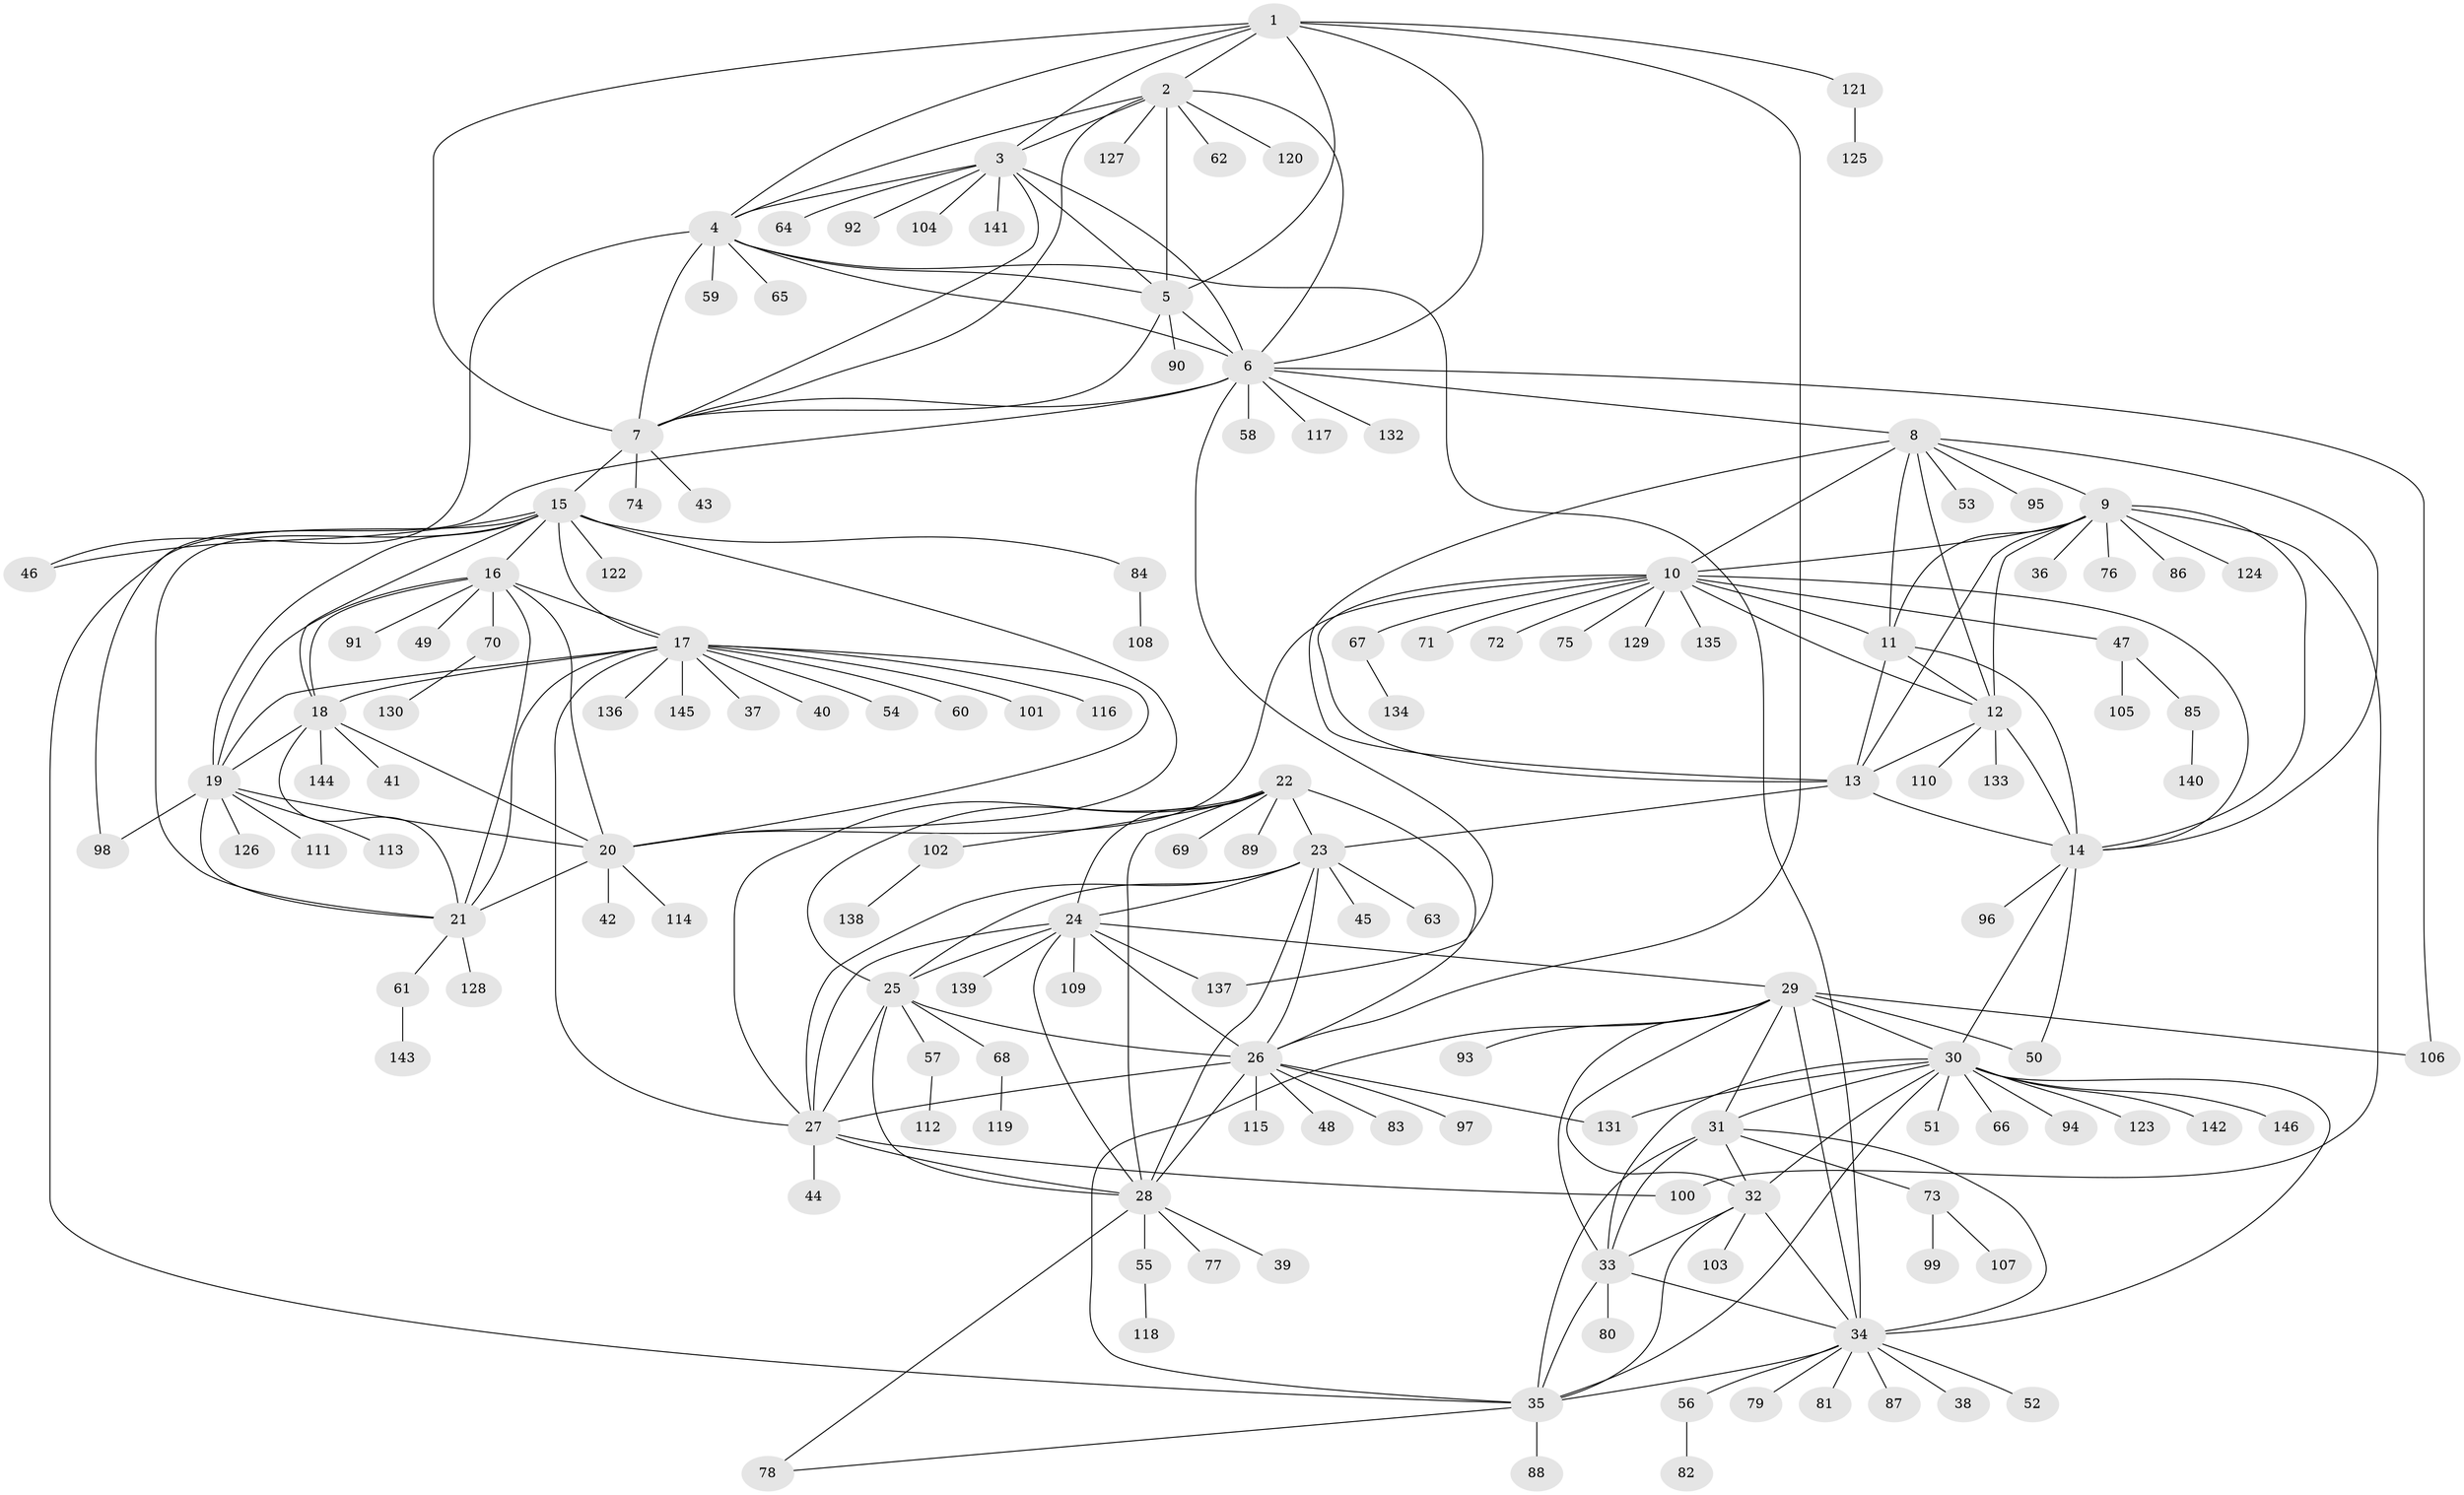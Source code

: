 // coarse degree distribution, {4: 0.034482758620689655, 17: 0.017241379310344827, 9: 0.034482758620689655, 6: 0.017241379310344827, 8: 0.017241379310344827, 5: 0.034482758620689655, 7: 0.017241379310344827, 10: 0.017241379310344827, 12: 0.017241379310344827, 22: 0.017241379310344827, 1: 0.7241379310344828, 2: 0.05172413793103448}
// Generated by graph-tools (version 1.1) at 2025/19/03/04/25 18:19:56]
// undirected, 146 vertices, 234 edges
graph export_dot {
graph [start="1"]
  node [color=gray90,style=filled];
  1;
  2;
  3;
  4;
  5;
  6;
  7;
  8;
  9;
  10;
  11;
  12;
  13;
  14;
  15;
  16;
  17;
  18;
  19;
  20;
  21;
  22;
  23;
  24;
  25;
  26;
  27;
  28;
  29;
  30;
  31;
  32;
  33;
  34;
  35;
  36;
  37;
  38;
  39;
  40;
  41;
  42;
  43;
  44;
  45;
  46;
  47;
  48;
  49;
  50;
  51;
  52;
  53;
  54;
  55;
  56;
  57;
  58;
  59;
  60;
  61;
  62;
  63;
  64;
  65;
  66;
  67;
  68;
  69;
  70;
  71;
  72;
  73;
  74;
  75;
  76;
  77;
  78;
  79;
  80;
  81;
  82;
  83;
  84;
  85;
  86;
  87;
  88;
  89;
  90;
  91;
  92;
  93;
  94;
  95;
  96;
  97;
  98;
  99;
  100;
  101;
  102;
  103;
  104;
  105;
  106;
  107;
  108;
  109;
  110;
  111;
  112;
  113;
  114;
  115;
  116;
  117;
  118;
  119;
  120;
  121;
  122;
  123;
  124;
  125;
  126;
  127;
  128;
  129;
  130;
  131;
  132;
  133;
  134;
  135;
  136;
  137;
  138;
  139;
  140;
  141;
  142;
  143;
  144;
  145;
  146;
  1 -- 2;
  1 -- 3;
  1 -- 4;
  1 -- 5;
  1 -- 6;
  1 -- 7;
  1 -- 26;
  1 -- 121;
  2 -- 3;
  2 -- 4;
  2 -- 5;
  2 -- 6;
  2 -- 7;
  2 -- 62;
  2 -- 120;
  2 -- 127;
  3 -- 4;
  3 -- 5;
  3 -- 6;
  3 -- 7;
  3 -- 64;
  3 -- 92;
  3 -- 104;
  3 -- 141;
  4 -- 5;
  4 -- 6;
  4 -- 7;
  4 -- 34;
  4 -- 46;
  4 -- 59;
  4 -- 65;
  5 -- 6;
  5 -- 7;
  5 -- 90;
  6 -- 7;
  6 -- 8;
  6 -- 58;
  6 -- 98;
  6 -- 106;
  6 -- 117;
  6 -- 132;
  6 -- 137;
  7 -- 15;
  7 -- 43;
  7 -- 74;
  8 -- 9;
  8 -- 10;
  8 -- 11;
  8 -- 12;
  8 -- 13;
  8 -- 14;
  8 -- 53;
  8 -- 95;
  9 -- 10;
  9 -- 11;
  9 -- 12;
  9 -- 13;
  9 -- 14;
  9 -- 36;
  9 -- 76;
  9 -- 86;
  9 -- 100;
  9 -- 124;
  10 -- 11;
  10 -- 12;
  10 -- 13;
  10 -- 14;
  10 -- 20;
  10 -- 47;
  10 -- 67;
  10 -- 71;
  10 -- 72;
  10 -- 75;
  10 -- 129;
  10 -- 135;
  11 -- 12;
  11 -- 13;
  11 -- 14;
  12 -- 13;
  12 -- 14;
  12 -- 110;
  12 -- 133;
  13 -- 14;
  13 -- 23;
  14 -- 30;
  14 -- 50;
  14 -- 96;
  15 -- 16;
  15 -- 17;
  15 -- 18;
  15 -- 19;
  15 -- 20;
  15 -- 21;
  15 -- 35;
  15 -- 46;
  15 -- 84;
  15 -- 122;
  16 -- 17;
  16 -- 18;
  16 -- 19;
  16 -- 20;
  16 -- 21;
  16 -- 49;
  16 -- 70;
  16 -- 91;
  17 -- 18;
  17 -- 19;
  17 -- 20;
  17 -- 21;
  17 -- 27;
  17 -- 37;
  17 -- 40;
  17 -- 54;
  17 -- 60;
  17 -- 101;
  17 -- 116;
  17 -- 136;
  17 -- 145;
  18 -- 19;
  18 -- 20;
  18 -- 21;
  18 -- 41;
  18 -- 144;
  19 -- 20;
  19 -- 21;
  19 -- 98;
  19 -- 111;
  19 -- 113;
  19 -- 126;
  20 -- 21;
  20 -- 42;
  20 -- 114;
  21 -- 61;
  21 -- 128;
  22 -- 23;
  22 -- 24;
  22 -- 25;
  22 -- 26;
  22 -- 27;
  22 -- 28;
  22 -- 69;
  22 -- 89;
  22 -- 102;
  23 -- 24;
  23 -- 25;
  23 -- 26;
  23 -- 27;
  23 -- 28;
  23 -- 45;
  23 -- 63;
  24 -- 25;
  24 -- 26;
  24 -- 27;
  24 -- 28;
  24 -- 29;
  24 -- 109;
  24 -- 137;
  24 -- 139;
  25 -- 26;
  25 -- 27;
  25 -- 28;
  25 -- 57;
  25 -- 68;
  26 -- 27;
  26 -- 28;
  26 -- 48;
  26 -- 83;
  26 -- 97;
  26 -- 115;
  26 -- 131;
  27 -- 28;
  27 -- 44;
  27 -- 100;
  28 -- 39;
  28 -- 55;
  28 -- 77;
  28 -- 78;
  29 -- 30;
  29 -- 31;
  29 -- 32;
  29 -- 33;
  29 -- 34;
  29 -- 35;
  29 -- 50;
  29 -- 93;
  29 -- 106;
  30 -- 31;
  30 -- 32;
  30 -- 33;
  30 -- 34;
  30 -- 35;
  30 -- 51;
  30 -- 66;
  30 -- 94;
  30 -- 123;
  30 -- 131;
  30 -- 142;
  30 -- 146;
  31 -- 32;
  31 -- 33;
  31 -- 34;
  31 -- 35;
  31 -- 73;
  32 -- 33;
  32 -- 34;
  32 -- 35;
  32 -- 103;
  33 -- 34;
  33 -- 35;
  33 -- 80;
  34 -- 35;
  34 -- 38;
  34 -- 52;
  34 -- 56;
  34 -- 79;
  34 -- 81;
  34 -- 87;
  35 -- 78;
  35 -- 88;
  47 -- 85;
  47 -- 105;
  55 -- 118;
  56 -- 82;
  57 -- 112;
  61 -- 143;
  67 -- 134;
  68 -- 119;
  70 -- 130;
  73 -- 99;
  73 -- 107;
  84 -- 108;
  85 -- 140;
  102 -- 138;
  121 -- 125;
}
